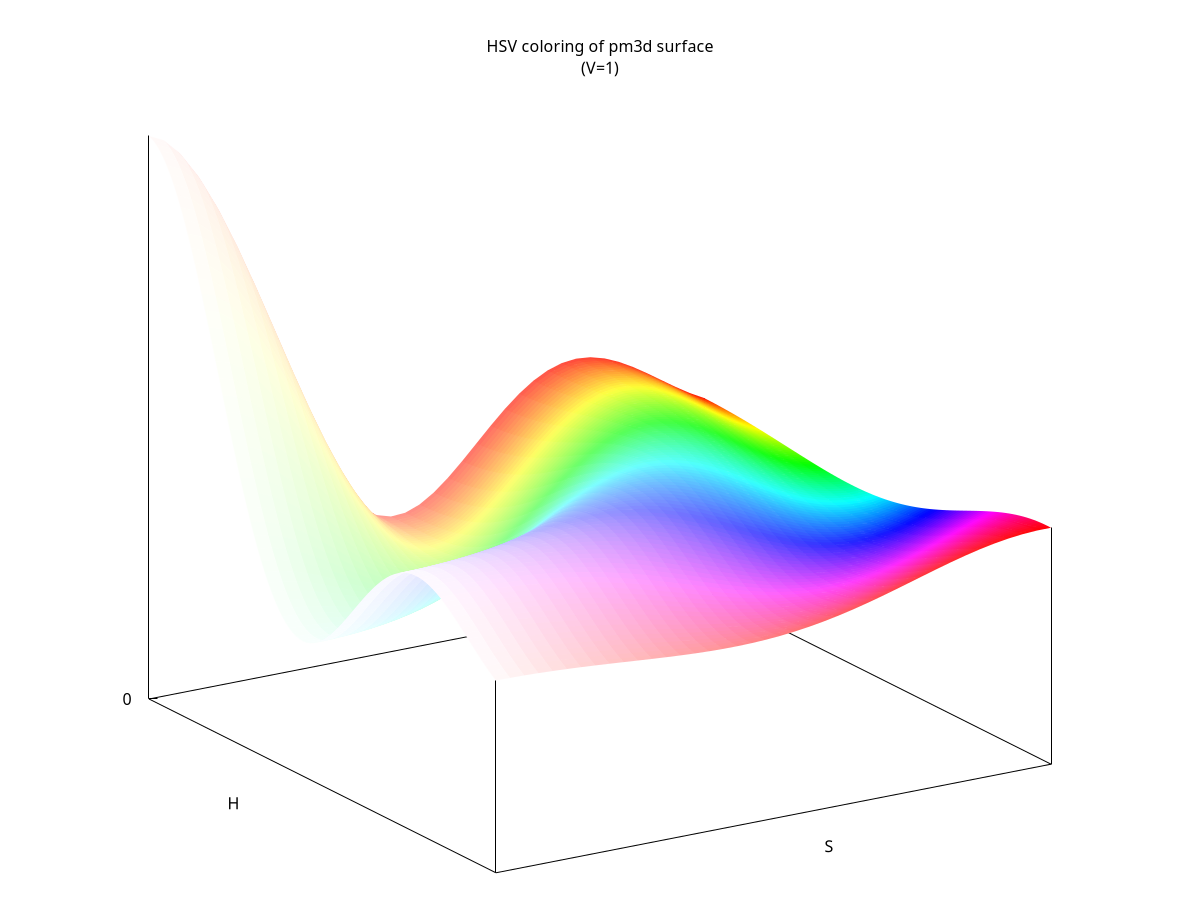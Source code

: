#!/usr/bin/gnuplot -persist
# set terminal pngcairo  background "#ffffff" enhanced font "arial,8" fontscale 1.0 size 540, 360 
# set output 'rgb_variable.8.png'
unset key
unset parametric
set view 63, 58, 1, 1.4
set isosamples 40, 40
set xyplane at 0
unset xtics
unset ytics
set ztics  norangelimit 
set ztics   ("0" 0.00000)
set title "HSV coloring of pm3d surface\n(V=1)" 
set urange [ 0.0100000 : 1.00000 ] noreverse nowriteback
set vrange [ 0.0100000 : 1.00000 ] noreverse nowriteback
set xlabel "H" 
set xrange [ 0.0100000 : 1.00000 ] noreverse nowriteback
set x2range [ * : * ] noreverse writeback
set ylabel "S" 
set yrange [ 0.0100000 : 1.00000 ] noreverse nowriteback
set y2range [ * : * ] noreverse writeback
set zrange [ 0.00000 : 1.06500 ] noreverse nowriteback
set cbrange [ * : * ] noreverse writeback
set rrange [ * : * ] noreverse writeback
set colorbox vertical origin screen 0.9, 0.2 size screen 0.05, 0.6 front  noinvert bdefault
unset colorbox
rgb(r,g,b) = int(r)*65536 + int(g)*256 + int(b)
xrgb(r,g,b) = (g-b)/255. * cos(30.)
yrgb(r,g,b) = r/255. - (g+b)/255. * sin(30.)
RGB(R,G,B) =  int(255.*R) * 2**16 + int(255.*G) * 2**8  + int(255.*B)
f(x,y) = 0.4 + sin(sqrt(100.*x**2+100.*y**2))        / (1.5*sqrt(100.*x**2+100.*y**2))
NO_ANIMATION = 1
## Last datafile plotted: "++"
splot '++' using 1:2:(f($1,$2)):(hsv2rgb($1,$2,1.0))        with pm3d lc rgb variable

